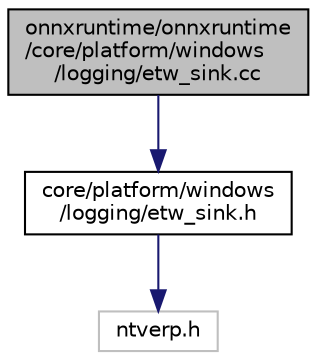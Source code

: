 digraph "onnxruntime/onnxruntime/core/platform/windows/logging/etw_sink.cc"
{
  edge [fontname="Helvetica",fontsize="10",labelfontname="Helvetica",labelfontsize="10"];
  node [fontname="Helvetica",fontsize="10",shape=record];
  Node0 [label="onnxruntime/onnxruntime\l/core/platform/windows\l/logging/etw_sink.cc",height=0.2,width=0.4,color="black", fillcolor="grey75", style="filled", fontcolor="black"];
  Node0 -> Node1 [color="midnightblue",fontsize="10",style="solid",fontname="Helvetica"];
  Node1 [label="core/platform/windows\l/logging/etw_sink.h",height=0.2,width=0.4,color="black", fillcolor="white", style="filled",URL="$etw__sink_8h.html"];
  Node1 -> Node2 [color="midnightblue",fontsize="10",style="solid",fontname="Helvetica"];
  Node2 [label="ntverp.h",height=0.2,width=0.4,color="grey75", fillcolor="white", style="filled"];
}
